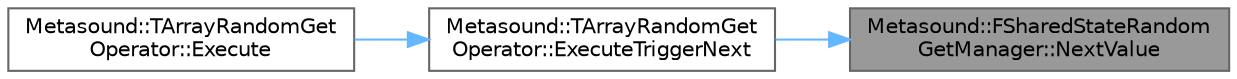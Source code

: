 digraph "Metasound::FSharedStateRandomGetManager::NextValue"
{
 // INTERACTIVE_SVG=YES
 // LATEX_PDF_SIZE
  bgcolor="transparent";
  edge [fontname=Helvetica,fontsize=10,labelfontname=Helvetica,labelfontsize=10];
  node [fontname=Helvetica,fontsize=10,shape=box,height=0.2,width=0.4];
  rankdir="RL";
  Node1 [id="Node000001",label="Metasound::FSharedStateRandom\lGetManager::NextValue",height=0.2,width=0.4,color="gray40", fillcolor="grey60", style="filled", fontcolor="black",tooltip=" "];
  Node1 -> Node2 [id="edge1_Node000001_Node000002",dir="back",color="steelblue1",style="solid",tooltip=" "];
  Node2 [id="Node000002",label="Metasound::TArrayRandomGet\lOperator::ExecuteTriggerNext",height=0.2,width=0.4,color="grey40", fillcolor="white", style="filled",URL="$d5/d6e/classMetasound_1_1TArrayRandomGetOperator.html#ab8887491ec50c3bd1f81f0a836ad917e",tooltip=" "];
  Node2 -> Node3 [id="edge2_Node000002_Node000003",dir="back",color="steelblue1",style="solid",tooltip=" "];
  Node3 [id="Node000003",label="Metasound::TArrayRandomGet\lOperator::Execute",height=0.2,width=0.4,color="grey40", fillcolor="white", style="filled",URL="$d5/d6e/classMetasound_1_1TArrayRandomGetOperator.html#a92c29f2bae199a8e0558c78733851c41",tooltip=" "];
}
